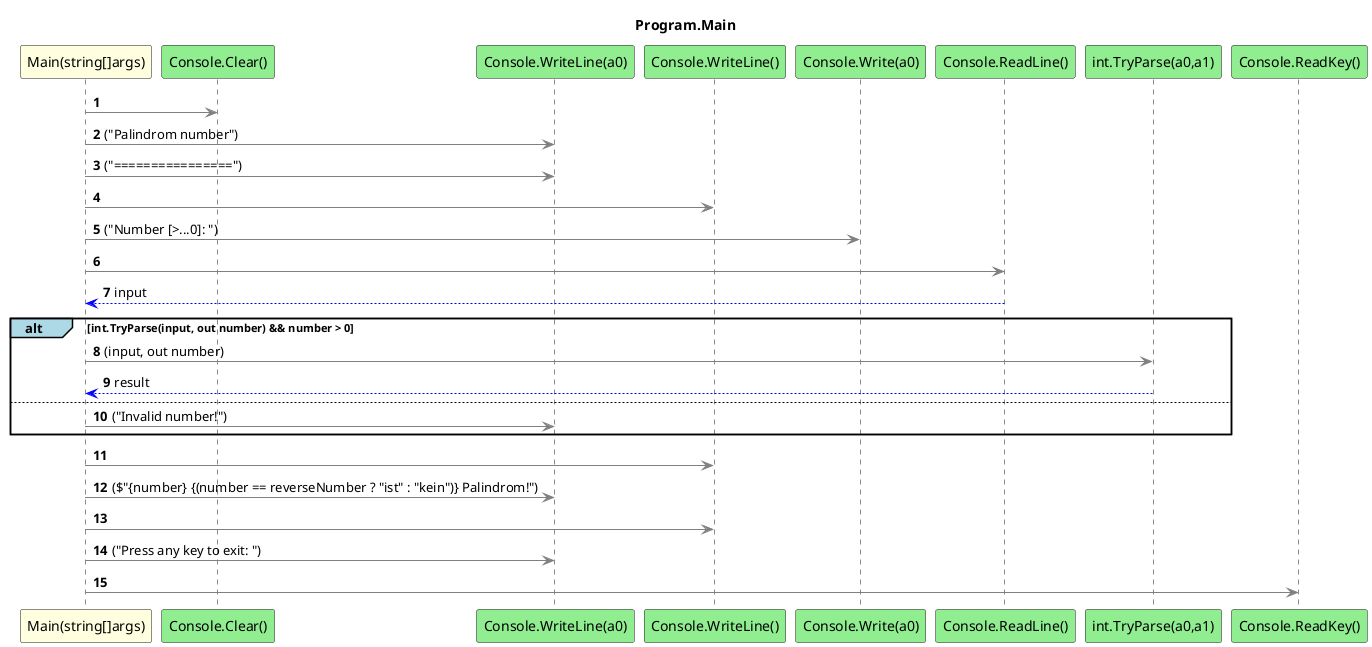 @startuml Program.Main
title Program.Main
participant "Main(string[]args)" as Main_p0 #LightYellow
participant "Console.Clear()" as Console_Clear #LightGreen
participant "Console.WriteLine(a0)" as Console_WriteLine_a0 #LightGreen
participant "Console.WriteLine()" as Console_WriteLine #LightGreen
participant "Console.Write(a0)" as Console_Write_a0 #LightGreen
participant "Console.ReadLine()" as Console_ReadLine #LightGreen
participant "int.TryParse(a0,a1)" as int_TryParse_a0_a1 #LightGreen
participant "Console.ReadKey()" as Console_ReadKey #LightGreen
autonumber
Main_p0 -[#grey]> Console_Clear
Main_p0 -[#grey]> Console_WriteLine_a0 : ("Palindrom number")
Main_p0 -[#grey]> Console_WriteLine_a0 : ("================")
Main_p0 -[#grey]> Console_WriteLine
Main_p0 -[#grey]> Console_Write_a0 : ("Number [>...0]: ")
Main_p0 -[#grey]> Console_ReadLine
Console_ReadLine -[#blue]-> Main_p0 : input
alt#LightBlue int.TryParse(input, out number) && number > 0
    Main_p0 -[#grey]> int_TryParse_a0_a1 : (input, out number)
    int_TryParse_a0_a1 -[#blue]-> Main_p0 : result
    else
        Main_p0 -[#grey]> Console_WriteLine_a0 : ("Invalid number!")
end
Main_p0 -[#grey]> Console_WriteLine
Main_p0 -[#grey]> Console_WriteLine_a0 : ($"{number} {(number == reverseNumber ? "ist" : "kein")} Palindrom!")
Main_p0 -[#grey]> Console_WriteLine
Main_p0 -[#grey]> Console_WriteLine_a0 : ("Press any key to exit: ")
Main_p0 -[#grey]> Console_ReadKey
@enduml
